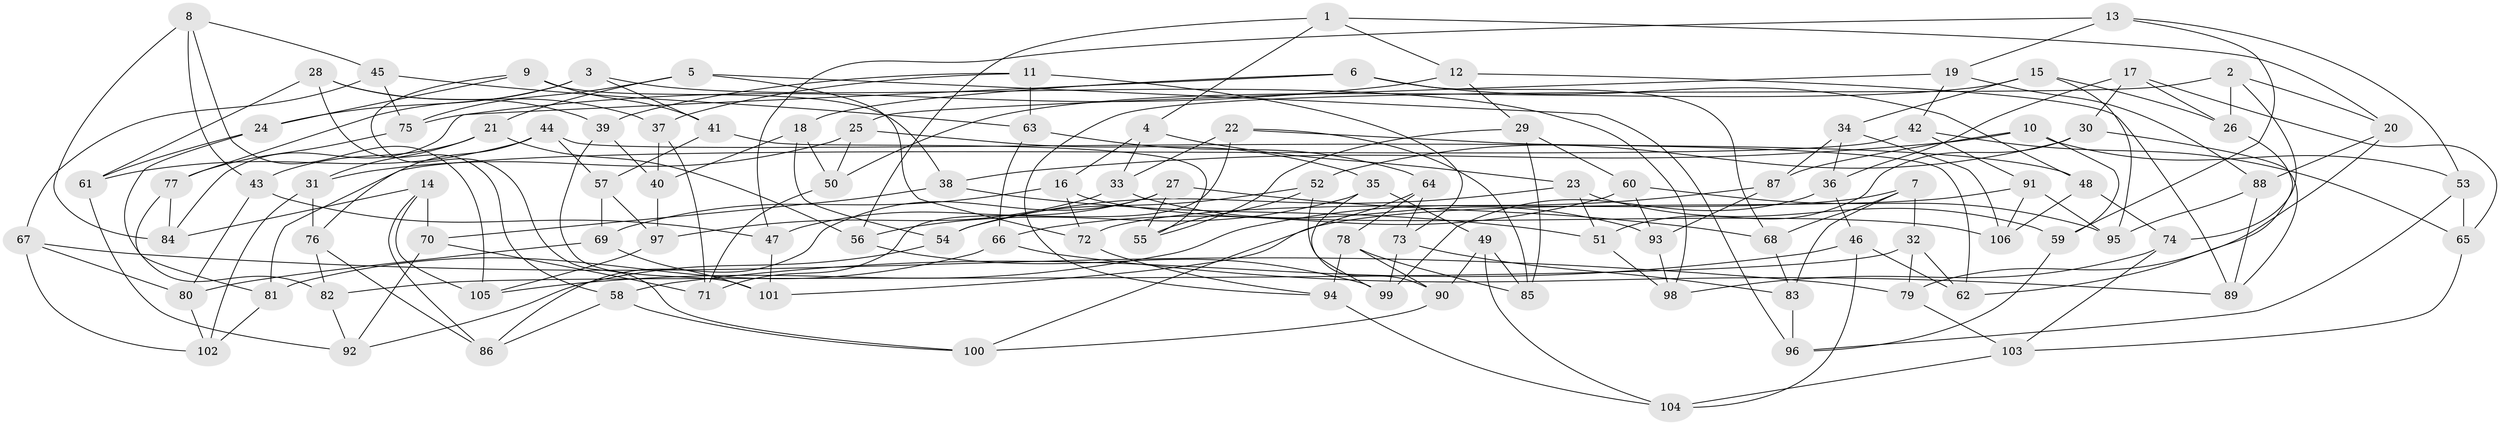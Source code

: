 // Generated by graph-tools (version 1.1) at 2025/57/03/09/25 04:57:41]
// undirected, 106 vertices, 212 edges
graph export_dot {
graph [start="1"]
  node [color=gray90,style=filled];
  1;
  2;
  3;
  4;
  5;
  6;
  7;
  8;
  9;
  10;
  11;
  12;
  13;
  14;
  15;
  16;
  17;
  18;
  19;
  20;
  21;
  22;
  23;
  24;
  25;
  26;
  27;
  28;
  29;
  30;
  31;
  32;
  33;
  34;
  35;
  36;
  37;
  38;
  39;
  40;
  41;
  42;
  43;
  44;
  45;
  46;
  47;
  48;
  49;
  50;
  51;
  52;
  53;
  54;
  55;
  56;
  57;
  58;
  59;
  60;
  61;
  62;
  63;
  64;
  65;
  66;
  67;
  68;
  69;
  70;
  71;
  72;
  73;
  74;
  75;
  76;
  77;
  78;
  79;
  80;
  81;
  82;
  83;
  84;
  85;
  86;
  87;
  88;
  89;
  90;
  91;
  92;
  93;
  94;
  95;
  96;
  97;
  98;
  99;
  100;
  101;
  102;
  103;
  104;
  105;
  106;
  1 -- 4;
  1 -- 56;
  1 -- 20;
  1 -- 12;
  2 -- 26;
  2 -- 94;
  2 -- 20;
  2 -- 74;
  3 -- 77;
  3 -- 24;
  3 -- 41;
  3 -- 98;
  4 -- 16;
  4 -- 33;
  4 -- 23;
  5 -- 72;
  5 -- 75;
  5 -- 96;
  5 -- 21;
  6 -- 48;
  6 -- 84;
  6 -- 68;
  6 -- 18;
  7 -- 72;
  7 -- 83;
  7 -- 68;
  7 -- 32;
  8 -- 105;
  8 -- 43;
  8 -- 45;
  8 -- 84;
  9 -- 41;
  9 -- 100;
  9 -- 24;
  9 -- 38;
  10 -- 59;
  10 -- 87;
  10 -- 38;
  10 -- 53;
  11 -- 37;
  11 -- 63;
  11 -- 39;
  11 -- 73;
  12 -- 75;
  12 -- 89;
  12 -- 29;
  13 -- 59;
  13 -- 19;
  13 -- 53;
  13 -- 47;
  14 -- 105;
  14 -- 84;
  14 -- 70;
  14 -- 86;
  15 -- 50;
  15 -- 95;
  15 -- 26;
  15 -- 34;
  16 -- 106;
  16 -- 69;
  16 -- 72;
  17 -- 36;
  17 -- 26;
  17 -- 30;
  17 -- 65;
  18 -- 40;
  18 -- 54;
  18 -- 50;
  19 -- 88;
  19 -- 25;
  19 -- 42;
  20 -- 88;
  20 -- 79;
  21 -- 31;
  21 -- 43;
  21 -- 56;
  22 -- 71;
  22 -- 48;
  22 -- 33;
  22 -- 85;
  23 -- 59;
  23 -- 54;
  23 -- 51;
  24 -- 82;
  24 -- 61;
  25 -- 50;
  25 -- 31;
  25 -- 35;
  26 -- 62;
  27 -- 47;
  27 -- 55;
  27 -- 68;
  27 -- 86;
  28 -- 58;
  28 -- 61;
  28 -- 37;
  28 -- 39;
  29 -- 60;
  29 -- 85;
  29 -- 55;
  30 -- 51;
  30 -- 89;
  30 -- 52;
  31 -- 102;
  31 -- 76;
  32 -- 79;
  32 -- 82;
  32 -- 62;
  33 -- 93;
  33 -- 97;
  34 -- 36;
  34 -- 87;
  34 -- 106;
  35 -- 49;
  35 -- 56;
  35 -- 99;
  36 -- 46;
  36 -- 99;
  37 -- 71;
  37 -- 40;
  38 -- 51;
  38 -- 70;
  39 -- 40;
  39 -- 101;
  40 -- 97;
  41 -- 55;
  41 -- 57;
  42 -- 81;
  42 -- 91;
  42 -- 65;
  43 -- 47;
  43 -- 80;
  44 -- 62;
  44 -- 76;
  44 -- 61;
  44 -- 57;
  45 -- 75;
  45 -- 63;
  45 -- 67;
  46 -- 62;
  46 -- 104;
  46 -- 58;
  47 -- 101;
  48 -- 106;
  48 -- 74;
  49 -- 85;
  49 -- 104;
  49 -- 90;
  50 -- 71;
  51 -- 98;
  52 -- 54;
  52 -- 90;
  52 -- 55;
  53 -- 96;
  53 -- 65;
  54 -- 92;
  56 -- 99;
  57 -- 97;
  57 -- 69;
  58 -- 100;
  58 -- 86;
  59 -- 96;
  60 -- 66;
  60 -- 95;
  60 -- 93;
  61 -- 92;
  63 -- 64;
  63 -- 66;
  64 -- 78;
  64 -- 100;
  64 -- 73;
  65 -- 103;
  66 -- 81;
  66 -- 89;
  67 -- 80;
  67 -- 79;
  67 -- 102;
  68 -- 83;
  69 -- 80;
  69 -- 101;
  70 -- 92;
  70 -- 71;
  72 -- 94;
  73 -- 99;
  73 -- 83;
  74 -- 103;
  74 -- 98;
  75 -- 77;
  76 -- 86;
  76 -- 82;
  77 -- 84;
  77 -- 81;
  78 -- 94;
  78 -- 85;
  78 -- 90;
  79 -- 103;
  80 -- 102;
  81 -- 102;
  82 -- 92;
  83 -- 96;
  87 -- 93;
  87 -- 105;
  88 -- 95;
  88 -- 89;
  90 -- 100;
  91 -- 101;
  91 -- 95;
  91 -- 106;
  93 -- 98;
  94 -- 104;
  97 -- 105;
  103 -- 104;
}
